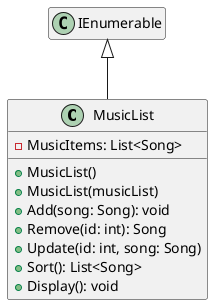 @startuml MusicList
class MusicList {
    - MusicItems: List<Song>
    + MusicList()
    + MusicList(musicList)
    + Add(song: Song): void
    + Remove(id: int): Song
    + Update(id: int, song: Song)
    + Sort(): List<Song>
    + Display(): void
}

MusicList -up-|> IEnumerable

hide empty fields
hide empty methods

@enduml